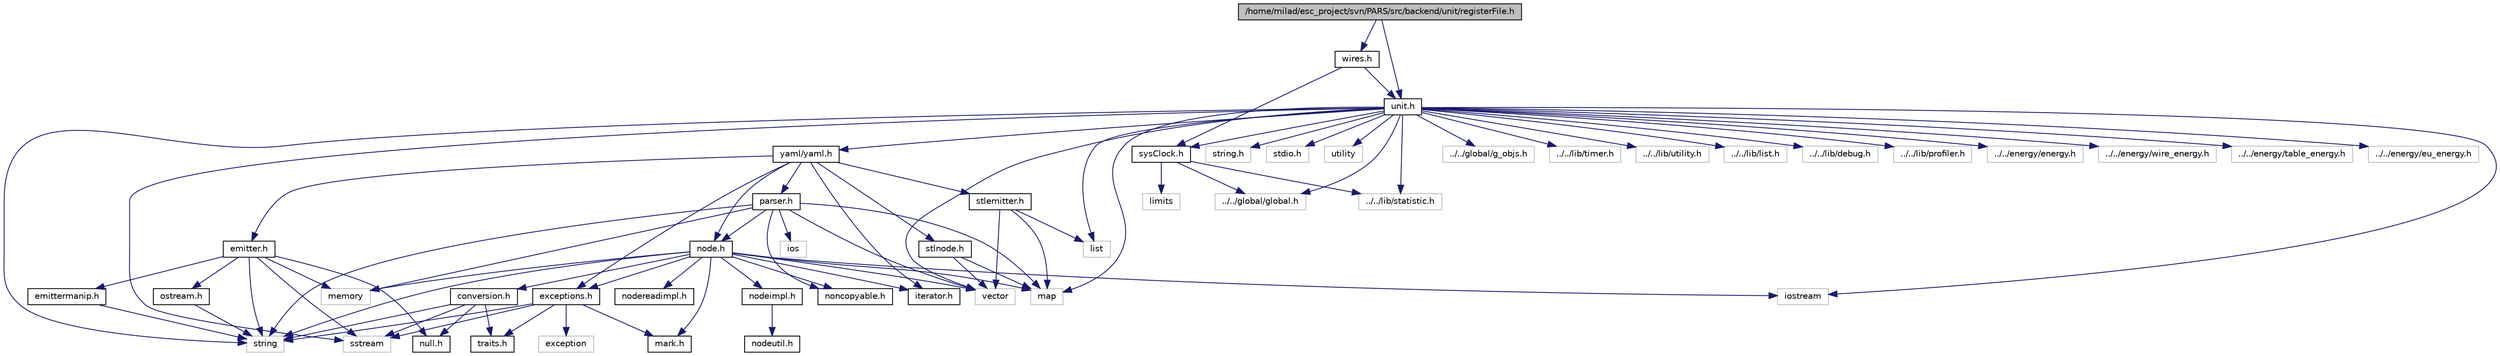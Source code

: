 digraph G
{
  edge [fontname="Helvetica",fontsize="10",labelfontname="Helvetica",labelfontsize="10"];
  node [fontname="Helvetica",fontsize="10",shape=record];
  Node1 [label="/home/milad/esc_project/svn/PARS/src/backend/unit/registerFile.h",height=0.2,width=0.4,color="black", fillcolor="grey75", style="filled" fontcolor="black"];
  Node1 -> Node2 [color="midnightblue",fontsize="10",style="solid"];
  Node2 [label="unit.h",height=0.2,width=0.4,color="black", fillcolor="white", style="filled",URL="$unit_8h.html"];
  Node2 -> Node3 [color="midnightblue",fontsize="10",style="solid"];
  Node3 [label="map",height=0.2,width=0.4,color="grey75", fillcolor="white", style="filled"];
  Node2 -> Node4 [color="midnightblue",fontsize="10",style="solid"];
  Node4 [label="list",height=0.2,width=0.4,color="grey75", fillcolor="white", style="filled"];
  Node2 -> Node5 [color="midnightblue",fontsize="10",style="solid"];
  Node5 [label="vector",height=0.2,width=0.4,color="grey75", fillcolor="white", style="filled"];
  Node2 -> Node6 [color="midnightblue",fontsize="10",style="solid"];
  Node6 [label="string",height=0.2,width=0.4,color="grey75", fillcolor="white", style="filled"];
  Node2 -> Node7 [color="midnightblue",fontsize="10",style="solid"];
  Node7 [label="string.h",height=0.2,width=0.4,color="grey75", fillcolor="white", style="filled"];
  Node2 -> Node8 [color="midnightblue",fontsize="10",style="solid"];
  Node8 [label="stdio.h",height=0.2,width=0.4,color="grey75", fillcolor="white", style="filled"];
  Node2 -> Node9 [color="midnightblue",fontsize="10",style="solid"];
  Node9 [label="utility",height=0.2,width=0.4,color="grey75", fillcolor="white", style="filled"];
  Node2 -> Node10 [color="midnightblue",fontsize="10",style="solid"];
  Node10 [label="iostream",height=0.2,width=0.4,color="grey75", fillcolor="white", style="filled"];
  Node2 -> Node11 [color="midnightblue",fontsize="10",style="solid"];
  Node11 [label="sstream",height=0.2,width=0.4,color="grey75", fillcolor="white", style="filled"];
  Node2 -> Node12 [color="midnightblue",fontsize="10",style="solid"];
  Node12 [label="yaml/yaml.h",height=0.2,width=0.4,color="black", fillcolor="white", style="filled",URL="$yaml_8h.html"];
  Node12 -> Node13 [color="midnightblue",fontsize="10",style="solid"];
  Node13 [label="parser.h",height=0.2,width=0.4,color="black", fillcolor="white", style="filled",URL="$parser_8h.html"];
  Node13 -> Node14 [color="midnightblue",fontsize="10",style="solid"];
  Node14 [label="node.h",height=0.2,width=0.4,color="black", fillcolor="white", style="filled",URL="$node_8h.html"];
  Node14 -> Node15 [color="midnightblue",fontsize="10",style="solid"];
  Node15 [label="conversion.h",height=0.2,width=0.4,color="black", fillcolor="white", style="filled",URL="$conversion_8h.html"];
  Node15 -> Node16 [color="midnightblue",fontsize="10",style="solid"];
  Node16 [label="null.h",height=0.2,width=0.4,color="black", fillcolor="white", style="filled",URL="$null_8h.html"];
  Node15 -> Node17 [color="midnightblue",fontsize="10",style="solid"];
  Node17 [label="traits.h",height=0.2,width=0.4,color="black", fillcolor="white", style="filled",URL="$traits_8h.html"];
  Node15 -> Node6 [color="midnightblue",fontsize="10",style="solid"];
  Node15 -> Node11 [color="midnightblue",fontsize="10",style="solid"];
  Node14 -> Node18 [color="midnightblue",fontsize="10",style="solid"];
  Node18 [label="exceptions.h",height=0.2,width=0.4,color="black", fillcolor="white", style="filled",URL="$exceptions_8h.html"];
  Node18 -> Node19 [color="midnightblue",fontsize="10",style="solid"];
  Node19 [label="mark.h",height=0.2,width=0.4,color="black", fillcolor="white", style="filled",URL="$mark_8h.html"];
  Node18 -> Node17 [color="midnightblue",fontsize="10",style="solid"];
  Node18 -> Node20 [color="midnightblue",fontsize="10",style="solid"];
  Node20 [label="exception",height=0.2,width=0.4,color="grey75", fillcolor="white", style="filled"];
  Node18 -> Node6 [color="midnightblue",fontsize="10",style="solid"];
  Node18 -> Node11 [color="midnightblue",fontsize="10",style="solid"];
  Node14 -> Node21 [color="midnightblue",fontsize="10",style="solid"];
  Node21 [label="iterator.h",height=0.2,width=0.4,color="black", fillcolor="white", style="filled",URL="$iterator_8h.html"];
  Node14 -> Node19 [color="midnightblue",fontsize="10",style="solid"];
  Node14 -> Node22 [color="midnightblue",fontsize="10",style="solid"];
  Node22 [label="noncopyable.h",height=0.2,width=0.4,color="black", fillcolor="white", style="filled",URL="$noncopyable_8h.html"];
  Node14 -> Node10 [color="midnightblue",fontsize="10",style="solid"];
  Node14 -> Node6 [color="midnightblue",fontsize="10",style="solid"];
  Node14 -> Node5 [color="midnightblue",fontsize="10",style="solid"];
  Node14 -> Node3 [color="midnightblue",fontsize="10",style="solid"];
  Node14 -> Node23 [color="midnightblue",fontsize="10",style="solid"];
  Node23 [label="memory",height=0.2,width=0.4,color="grey75", fillcolor="white", style="filled"];
  Node14 -> Node24 [color="midnightblue",fontsize="10",style="solid"];
  Node24 [label="nodeimpl.h",height=0.2,width=0.4,color="black", fillcolor="white", style="filled",URL="$nodeimpl_8h.html"];
  Node24 -> Node25 [color="midnightblue",fontsize="10",style="solid"];
  Node25 [label="nodeutil.h",height=0.2,width=0.4,color="black", fillcolor="white", style="filled",URL="$nodeutil_8h.html"];
  Node14 -> Node26 [color="midnightblue",fontsize="10",style="solid"];
  Node26 [label="nodereadimpl.h",height=0.2,width=0.4,color="black", fillcolor="white", style="filled",URL="$nodereadimpl_8h.html"];
  Node13 -> Node22 [color="midnightblue",fontsize="10",style="solid"];
  Node13 -> Node27 [color="midnightblue",fontsize="10",style="solid"];
  Node27 [label="ios",height=0.2,width=0.4,color="grey75", fillcolor="white", style="filled"];
  Node13 -> Node6 [color="midnightblue",fontsize="10",style="solid"];
  Node13 -> Node5 [color="midnightblue",fontsize="10",style="solid"];
  Node13 -> Node3 [color="midnightblue",fontsize="10",style="solid"];
  Node13 -> Node23 [color="midnightblue",fontsize="10",style="solid"];
  Node12 -> Node14 [color="midnightblue",fontsize="10",style="solid"];
  Node12 -> Node28 [color="midnightblue",fontsize="10",style="solid"];
  Node28 [label="stlnode.h",height=0.2,width=0.4,color="black", fillcolor="white", style="filled",URL="$stlnode_8h.html"];
  Node28 -> Node5 [color="midnightblue",fontsize="10",style="solid"];
  Node28 -> Node3 [color="midnightblue",fontsize="10",style="solid"];
  Node12 -> Node21 [color="midnightblue",fontsize="10",style="solid"];
  Node12 -> Node29 [color="midnightblue",fontsize="10",style="solid"];
  Node29 [label="emitter.h",height=0.2,width=0.4,color="black", fillcolor="white", style="filled",URL="$emitter_8h.html"];
  Node29 -> Node30 [color="midnightblue",fontsize="10",style="solid"];
  Node30 [label="emittermanip.h",height=0.2,width=0.4,color="black", fillcolor="white", style="filled",URL="$emittermanip_8h.html"];
  Node30 -> Node6 [color="midnightblue",fontsize="10",style="solid"];
  Node29 -> Node31 [color="midnightblue",fontsize="10",style="solid"];
  Node31 [label="ostream.h",height=0.2,width=0.4,color="black", fillcolor="white", style="filled",URL="$ostream_8h.html"];
  Node31 -> Node6 [color="midnightblue",fontsize="10",style="solid"];
  Node29 -> Node16 [color="midnightblue",fontsize="10",style="solid"];
  Node29 -> Node23 [color="midnightblue",fontsize="10",style="solid"];
  Node29 -> Node6 [color="midnightblue",fontsize="10",style="solid"];
  Node29 -> Node11 [color="midnightblue",fontsize="10",style="solid"];
  Node12 -> Node32 [color="midnightblue",fontsize="10",style="solid"];
  Node32 [label="stlemitter.h",height=0.2,width=0.4,color="black", fillcolor="white", style="filled",URL="$stlemitter_8h.html"];
  Node32 -> Node5 [color="midnightblue",fontsize="10",style="solid"];
  Node32 -> Node4 [color="midnightblue",fontsize="10",style="solid"];
  Node32 -> Node3 [color="midnightblue",fontsize="10",style="solid"];
  Node12 -> Node18 [color="midnightblue",fontsize="10",style="solid"];
  Node2 -> Node33 [color="midnightblue",fontsize="10",style="solid"];
  Node33 [label="sysClock.h",height=0.2,width=0.4,color="black", fillcolor="white", style="filled",URL="$sysClock_8h.html"];
  Node33 -> Node34 [color="midnightblue",fontsize="10",style="solid"];
  Node34 [label="limits",height=0.2,width=0.4,color="grey75", fillcolor="white", style="filled"];
  Node33 -> Node35 [color="midnightblue",fontsize="10",style="solid"];
  Node35 [label="../../global/global.h",height=0.2,width=0.4,color="grey75", fillcolor="white", style="filled"];
  Node33 -> Node36 [color="midnightblue",fontsize="10",style="solid"];
  Node36 [label="../../lib/statistic.h",height=0.2,width=0.4,color="grey75", fillcolor="white", style="filled"];
  Node2 -> Node35 [color="midnightblue",fontsize="10",style="solid"];
  Node2 -> Node37 [color="midnightblue",fontsize="10",style="solid"];
  Node37 [label="../../global/g_objs.h",height=0.2,width=0.4,color="grey75", fillcolor="white", style="filled"];
  Node2 -> Node38 [color="midnightblue",fontsize="10",style="solid"];
  Node38 [label="../../lib/timer.h",height=0.2,width=0.4,color="grey75", fillcolor="white", style="filled"];
  Node2 -> Node39 [color="midnightblue",fontsize="10",style="solid"];
  Node39 [label="../../lib/utility.h",height=0.2,width=0.4,color="grey75", fillcolor="white", style="filled"];
  Node2 -> Node40 [color="midnightblue",fontsize="10",style="solid"];
  Node40 [label="../../lib/list.h",height=0.2,width=0.4,color="grey75", fillcolor="white", style="filled"];
  Node2 -> Node41 [color="midnightblue",fontsize="10",style="solid"];
  Node41 [label="../../lib/debug.h",height=0.2,width=0.4,color="grey75", fillcolor="white", style="filled"];
  Node2 -> Node36 [color="midnightblue",fontsize="10",style="solid"];
  Node2 -> Node42 [color="midnightblue",fontsize="10",style="solid"];
  Node42 [label="../../lib/profiler.h",height=0.2,width=0.4,color="grey75", fillcolor="white", style="filled"];
  Node2 -> Node43 [color="midnightblue",fontsize="10",style="solid"];
  Node43 [label="../../energy/energy.h",height=0.2,width=0.4,color="grey75", fillcolor="white", style="filled"];
  Node2 -> Node44 [color="midnightblue",fontsize="10",style="solid"];
  Node44 [label="../../energy/wire_energy.h",height=0.2,width=0.4,color="grey75", fillcolor="white", style="filled"];
  Node2 -> Node45 [color="midnightblue",fontsize="10",style="solid"];
  Node45 [label="../../energy/table_energy.h",height=0.2,width=0.4,color="grey75", fillcolor="white", style="filled"];
  Node2 -> Node46 [color="midnightblue",fontsize="10",style="solid"];
  Node46 [label="../../energy/eu_energy.h",height=0.2,width=0.4,color="grey75", fillcolor="white", style="filled"];
  Node1 -> Node47 [color="midnightblue",fontsize="10",style="solid"];
  Node47 [label="wires.h",height=0.2,width=0.4,color="black", fillcolor="white", style="filled",URL="$wires_8h.html"];
  Node47 -> Node2 [color="midnightblue",fontsize="10",style="solid"];
  Node47 -> Node33 [color="midnightblue",fontsize="10",style="solid"];
}
